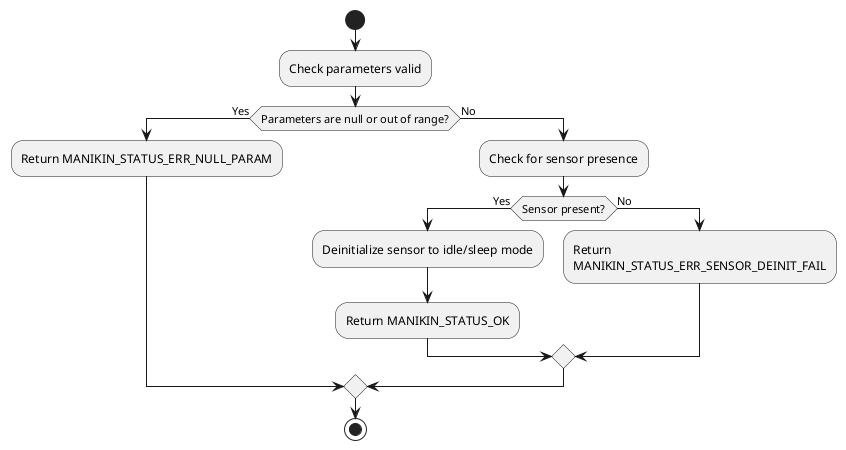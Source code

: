 @startuml
start

:Check parameters valid;

if (Parameters are null or out of range?) then (Yes)
  :Return MANIKIN_STATUS_ERR_NULL_PARAM;
else (No)
  :Check for sensor presence;
  if (Sensor present?) then (Yes)
    :Deinitialize sensor to idle/sleep mode;
    :Return MANIKIN_STATUS_OK;
  else (No)
    :Return \nMANIKIN_STATUS_ERR_SENSOR_DEINIT_FAIL;
  endif
endif

stop
@enduml
